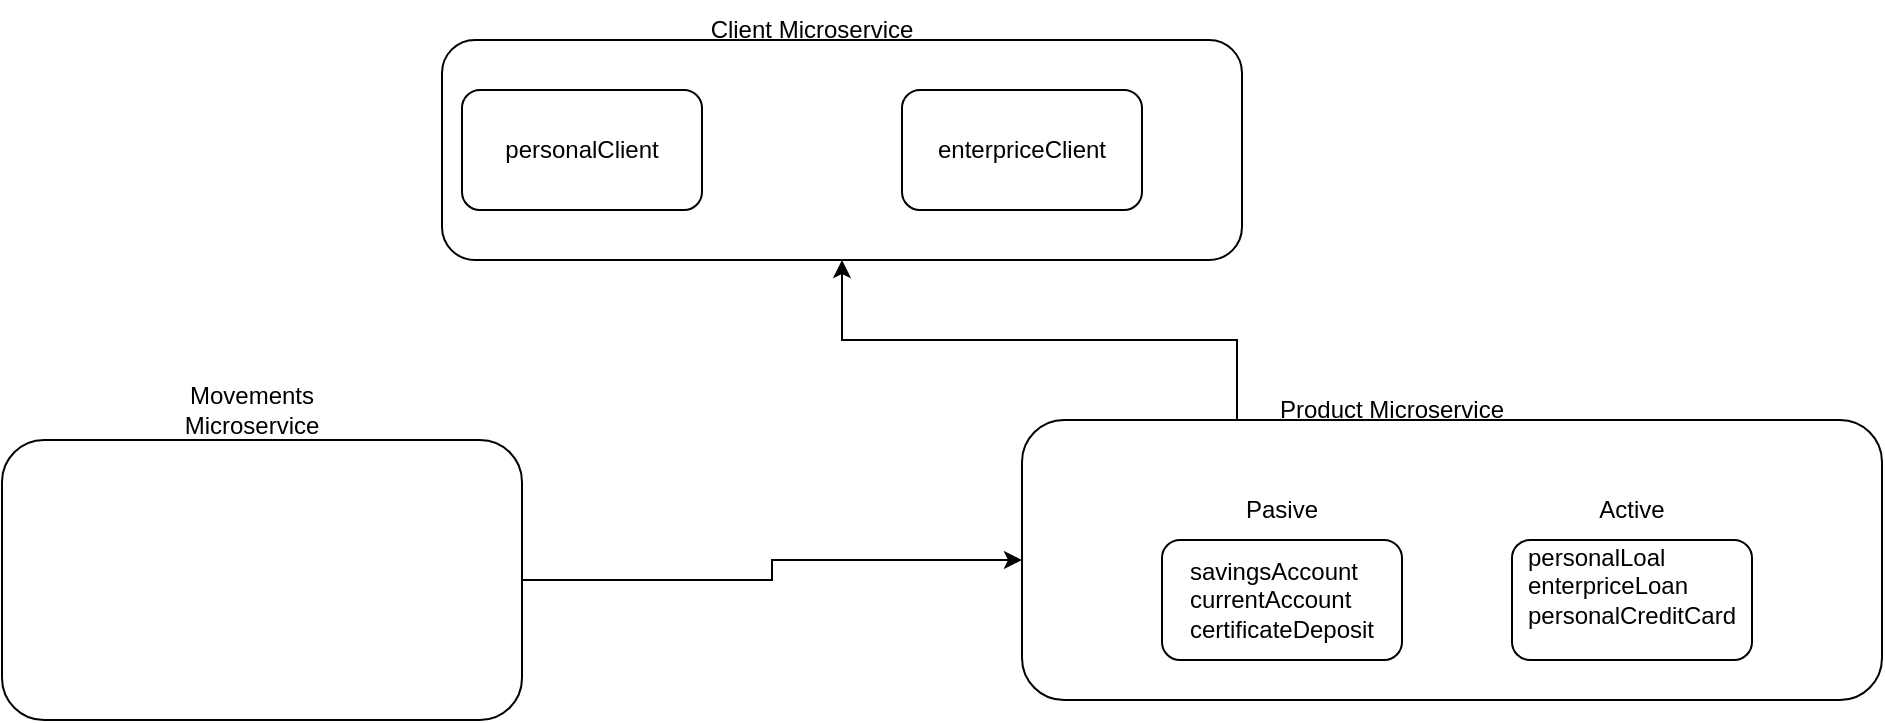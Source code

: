 <mxfile version="21.4.0" type="github">
  <diagram name="Página-1" id="TS4pNIzLjL9XoEnISgbn">
    <mxGraphModel dx="1707" dy="457" grid="1" gridSize="10" guides="1" tooltips="1" connect="1" arrows="1" fold="1" page="1" pageScale="1" pageWidth="827" pageHeight="1169" math="0" shadow="0">
      <root>
        <mxCell id="0" />
        <mxCell id="1" parent="0" />
        <mxCell id="mXnrIRhV5FLaWiLHF2uU-2" value="" style="rounded=1;whiteSpace=wrap;html=1;" vertex="1" parent="1">
          <mxGeometry x="200" y="130" width="400" height="110" as="geometry" />
        </mxCell>
        <mxCell id="mXnrIRhV5FLaWiLHF2uU-3" value="Client Microservice" style="text;strokeColor=none;align=center;fillColor=none;html=1;verticalAlign=middle;whiteSpace=wrap;rounded=0;" vertex="1" parent="1">
          <mxGeometry x="325" y="110" width="120" height="30" as="geometry" />
        </mxCell>
        <mxCell id="mXnrIRhV5FLaWiLHF2uU-18" style="edgeStyle=orthogonalEdgeStyle;rounded=0;orthogonalLoop=1;jettySize=auto;html=1;exitX=0.25;exitY=0;exitDx=0;exitDy=0;entryX=0.5;entryY=1;entryDx=0;entryDy=0;" edge="1" parent="1" source="mXnrIRhV5FLaWiLHF2uU-5" target="mXnrIRhV5FLaWiLHF2uU-2">
          <mxGeometry relative="1" as="geometry" />
        </mxCell>
        <mxCell id="mXnrIRhV5FLaWiLHF2uU-5" value="" style="rounded=1;whiteSpace=wrap;html=1;" vertex="1" parent="1">
          <mxGeometry x="490" y="320" width="430" height="140" as="geometry" />
        </mxCell>
        <mxCell id="mXnrIRhV5FLaWiLHF2uU-6" value="Product Microservice" style="text;strokeColor=none;align=center;fillColor=none;html=1;verticalAlign=middle;whiteSpace=wrap;rounded=0;" vertex="1" parent="1">
          <mxGeometry x="615" y="300" width="120" height="30" as="geometry" />
        </mxCell>
        <mxCell id="mXnrIRhV5FLaWiLHF2uU-17" style="edgeStyle=orthogonalEdgeStyle;rounded=0;orthogonalLoop=1;jettySize=auto;html=1;entryX=0;entryY=0.5;entryDx=0;entryDy=0;" edge="1" parent="1" source="mXnrIRhV5FLaWiLHF2uU-9" target="mXnrIRhV5FLaWiLHF2uU-5">
          <mxGeometry relative="1" as="geometry" />
        </mxCell>
        <mxCell id="mXnrIRhV5FLaWiLHF2uU-9" value="" style="rounded=1;whiteSpace=wrap;html=1;" vertex="1" parent="1">
          <mxGeometry x="-20" y="330" width="260" height="140" as="geometry" />
        </mxCell>
        <mxCell id="mXnrIRhV5FLaWiLHF2uU-10" value="Movements Microservice" style="text;strokeColor=none;align=center;fillColor=none;html=1;verticalAlign=middle;whiteSpace=wrap;rounded=0;" vertex="1" parent="1">
          <mxGeometry x="45" y="300" width="120" height="30" as="geometry" />
        </mxCell>
        <mxCell id="mXnrIRhV5FLaWiLHF2uU-11" value="personalClient" style="rounded=1;whiteSpace=wrap;html=1;" vertex="1" parent="1">
          <mxGeometry x="210" y="155" width="120" height="60" as="geometry" />
        </mxCell>
        <mxCell id="mXnrIRhV5FLaWiLHF2uU-12" value="enterpriceClient" style="rounded=1;whiteSpace=wrap;html=1;" vertex="1" parent="1">
          <mxGeometry x="430" y="155" width="120" height="60" as="geometry" />
        </mxCell>
        <mxCell id="mXnrIRhV5FLaWiLHF2uU-13" value="&lt;div style=&quot;text-align: left;&quot;&gt;&lt;span style=&quot;background-color: initial;&quot;&gt;savingsAccount&lt;/span&gt;&lt;/div&gt;&lt;div style=&quot;text-align: left;&quot;&gt;&lt;span style=&quot;background-color: initial;&quot;&gt;currentAccount&lt;/span&gt;&lt;/div&gt;&lt;div style=&quot;text-align: left;&quot;&gt;certificateDeposit&lt;/div&gt;" style="rounded=1;whiteSpace=wrap;html=1;" vertex="1" parent="1">
          <mxGeometry x="560" y="380" width="120" height="60" as="geometry" />
        </mxCell>
        <mxCell id="mXnrIRhV5FLaWiLHF2uU-14" value="Pasive" style="text;strokeColor=none;align=center;fillColor=none;html=1;verticalAlign=middle;whiteSpace=wrap;rounded=0;" vertex="1" parent="1">
          <mxGeometry x="590" y="350" width="60" height="30" as="geometry" />
        </mxCell>
        <mxCell id="mXnrIRhV5FLaWiLHF2uU-15" value="&lt;div style=&quot;text-align: left;&quot;&gt;&lt;span style=&quot;background-color: initial;&quot;&gt;personalLoal&lt;/span&gt;&lt;/div&gt;&lt;div style=&quot;text-align: left;&quot;&gt;&lt;span style=&quot;background-color: initial;&quot;&gt;enterpriceLoan&lt;/span&gt;&lt;/div&gt;&lt;div style=&quot;text-align: left;&quot;&gt;&lt;span style=&quot;background-color: initial;&quot;&gt;personalCreditCard&lt;/span&gt;&lt;/div&gt;&lt;div style=&quot;text-align: left;&quot;&gt;&lt;br&gt;&lt;/div&gt;" style="rounded=1;whiteSpace=wrap;html=1;" vertex="1" parent="1">
          <mxGeometry x="735" y="380" width="120" height="60" as="geometry" />
        </mxCell>
        <mxCell id="mXnrIRhV5FLaWiLHF2uU-16" value="Active" style="text;strokeColor=none;align=center;fillColor=none;html=1;verticalAlign=middle;whiteSpace=wrap;rounded=0;" vertex="1" parent="1">
          <mxGeometry x="765" y="350" width="60" height="30" as="geometry" />
        </mxCell>
      </root>
    </mxGraphModel>
  </diagram>
</mxfile>
